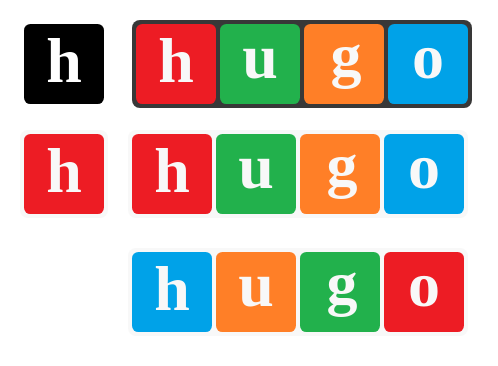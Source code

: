 <mxfile version="13.9.9" type="device" pages="2"><diagram id="N1BwHoXB3Q79B6yvPaB_" name="Page-1"><mxGraphModel dx="1090" dy="927" grid="1" gridSize="2" guides="1" tooltips="1" connect="1" arrows="1" fold="1" page="1" pageScale="1" pageWidth="850" pageHeight="1100" math="0" shadow="0"><root><mxCell id="0"/><mxCell id="1" parent="0"/><mxCell id="wR2YenscdaEP0-hp_YIJ-48" value="" style="rounded=0;whiteSpace=wrap;html=1;strokeWidth=1;strokeColor=none;fillColor=none;" parent="1" vertex="1"><mxGeometry x="292" y="428" width="248" height="182" as="geometry"/></mxCell><mxCell id="SFKjkSqtJxdD5scy9Ukm-1" value="" style="rounded=1;whiteSpace=wrap;html=1;strokeWidth=1;strokeColor=none;arcSize=9;fillColor=#F8F8F8;" parent="1" vertex="1"><mxGeometry x="302" y="493" width="44" height="44" as="geometry"/></mxCell><mxCell id="wR2YenscdaEP0-hp_YIJ-39" value="" style="rounded=1;whiteSpace=wrap;html=1;strokeWidth=1;strokeColor=none;arcSize=9;fillColor=#F8F8F8;" parent="1" vertex="1"><mxGeometry x="356" y="552" width="170" height="44" as="geometry"/></mxCell><mxCell id="wR2YenscdaEP0-hp_YIJ-40" value="" style="rounded=1;whiteSpace=wrap;html=1;strokeWidth=1;strokeColor=none;arcSize=8;fillColor=#00A2E8;" parent="1" vertex="1"><mxGeometry x="358" y="554" width="40" height="40" as="geometry"/></mxCell><mxCell id="wR2YenscdaEP0-hp_YIJ-42" value="" style="rounded=1;whiteSpace=wrap;html=1;fillColor=#FF7F27;strokeColor=none;arcSize=8;" parent="1" vertex="1"><mxGeometry x="400" y="554" width="40" height="40" as="geometry"/></mxCell><mxCell id="wR2YenscdaEP0-hp_YIJ-43" value="&lt;font face=&quot;Segoe Print&quot; size=&quot;1&quot; color=&quot;#f8f8f8&quot;&gt;&lt;b style=&quot;line-height: 100% ; font-size: 32px&quot;&gt;u&lt;/b&gt;&lt;/font&gt;" style="text;html=1;strokeColor=none;fillColor=none;align=center;verticalAlign=middle;whiteSpace=wrap;rounded=0;" parent="1" vertex="1"><mxGeometry x="400" y="544" width="40" height="50" as="geometry"/></mxCell><mxCell id="wR2YenscdaEP0-hp_YIJ-41" value="&lt;font face=&quot;Segoe Print&quot; size=&quot;1&quot; color=&quot;#f8f8f8&quot;&gt;&lt;b style=&quot;line-height: 100% ; font-size: 32px&quot;&gt;h&lt;/b&gt;&lt;/font&gt;" style="text;html=1;strokeColor=none;align=center;verticalAlign=middle;whiteSpace=wrap;rounded=0;arcSize=25;" parent="1" vertex="1"><mxGeometry x="358" y="552" width="40" height="38" as="geometry"/></mxCell><mxCell id="wR2YenscdaEP0-hp_YIJ-9" value="" style="rounded=1;whiteSpace=wrap;html=1;strokeWidth=1;strokeColor=none;arcSize=9;fillColor=#383838;" parent="1" vertex="1"><mxGeometry x="358" y="438" width="170" height="44" as="geometry"/></mxCell><mxCell id="wR2YenscdaEP0-hp_YIJ-7" value="" style="rounded=1;whiteSpace=wrap;html=1;strokeColor=none;arcSize=8;fillColor=#00A2E8;" parent="1" vertex="1"><mxGeometry x="486" y="440" width="40" height="40" as="geometry"/></mxCell><mxCell id="wR2YenscdaEP0-hp_YIJ-5" value="" style="rounded=1;whiteSpace=wrap;html=1;strokeColor=none;arcSize=8;fillColor=#FF7F27;" parent="1" vertex="1"><mxGeometry x="444" y="440" width="40" height="40" as="geometry"/></mxCell><mxCell id="wR2YenscdaEP0-hp_YIJ-3" value="" style="rounded=1;whiteSpace=wrap;html=1;strokeColor=none;arcSize=8;fillColor=#22B14C;" parent="1" vertex="1"><mxGeometry x="402" y="440" width="40" height="40" as="geometry"/></mxCell><mxCell id="wR2YenscdaEP0-hp_YIJ-1" value="" style="rounded=1;whiteSpace=wrap;html=1;strokeWidth=1;strokeColor=none;arcSize=8;fillColor=#ED1C24;" parent="1" vertex="1"><mxGeometry x="360" y="440" width="40" height="40" as="geometry"/></mxCell><mxCell id="wR2YenscdaEP0-hp_YIJ-8" value="&lt;font face=&quot;Segoe Print&quot; size=&quot;1&quot; color=&quot;#f8f8f8&quot;&gt;&lt;b style=&quot;line-height: 100% ; font-size: 32px&quot;&gt;o&lt;/b&gt;&lt;/font&gt;" style="text;html=1;strokeColor=none;fillColor=none;align=center;verticalAlign=middle;whiteSpace=wrap;rounded=0;" parent="1" vertex="1"><mxGeometry x="486" y="430" width="40" height="50" as="geometry"/></mxCell><mxCell id="wR2YenscdaEP0-hp_YIJ-6" value="&lt;font face=&quot;Segoe Print&quot; size=&quot;1&quot; color=&quot;#f8f8f8&quot;&gt;&lt;b style=&quot;line-height: 100% ; font-size: 31px&quot;&gt;g&lt;/b&gt;&lt;/font&gt;" style="text;html=1;strokeColor=none;fillColor=none;align=center;verticalAlign=middle;whiteSpace=wrap;rounded=0;" parent="1" vertex="1"><mxGeometry x="446" y="432" width="38" height="46" as="geometry"/></mxCell><mxCell id="wR2YenscdaEP0-hp_YIJ-4" value="&lt;font face=&quot;Segoe Print&quot; size=&quot;1&quot; color=&quot;#f8f8f8&quot;&gt;&lt;b style=&quot;line-height: 100% ; font-size: 32px&quot;&gt;u&lt;/b&gt;&lt;/font&gt;" style="text;html=1;strokeColor=none;fillColor=none;align=center;verticalAlign=middle;whiteSpace=wrap;rounded=0;" parent="1" vertex="1"><mxGeometry x="402" y="430" width="40" height="50" as="geometry"/></mxCell><mxCell id="wR2YenscdaEP0-hp_YIJ-2" value="&lt;font face=&quot;Segoe Print&quot; size=&quot;1&quot; color=&quot;#f8f8f8&quot;&gt;&lt;b style=&quot;line-height: 100% ; font-size: 32px&quot;&gt;h&lt;/b&gt;&lt;/font&gt;" style="text;html=1;strokeColor=none;align=center;verticalAlign=middle;whiteSpace=wrap;rounded=0;" parent="1" vertex="1"><mxGeometry x="360" y="438" width="40" height="38" as="geometry"/></mxCell><mxCell id="wR2YenscdaEP0-hp_YIJ-46" value="" style="rounded=1;whiteSpace=wrap;html=1;strokeColor=none;fillColor=#ED1c24;glass=0;arcSize=8;" parent="1" vertex="1"><mxGeometry x="484" y="554" width="40" height="40" as="geometry"/></mxCell><mxCell id="wR2YenscdaEP0-hp_YIJ-44" value="" style="rounded=1;whiteSpace=wrap;html=1;strokeColor=none;fillColor=#22B14c;arcSize=8;" parent="1" vertex="1"><mxGeometry x="442" y="554" width="40" height="40" as="geometry"/></mxCell><mxCell id="wR2YenscdaEP0-hp_YIJ-47" value="&lt;font face=&quot;Segoe Print&quot; size=&quot;1&quot; color=&quot;#f8f8f8&quot;&gt;&lt;b style=&quot;line-height: 100% ; font-size: 32px&quot;&gt;o&lt;/b&gt;&lt;/font&gt;" style="text;html=1;strokeColor=none;fillColor=none;align=center;verticalAlign=middle;whiteSpace=wrap;rounded=0;" parent="1" vertex="1"><mxGeometry x="484" y="544" width="40" height="50" as="geometry"/></mxCell><mxCell id="wR2YenscdaEP0-hp_YIJ-45" value="&lt;font face=&quot;Segoe Print&quot; size=&quot;1&quot; color=&quot;#f8f8f8&quot;&gt;&lt;b style=&quot;line-height: 100% ; font-size: 31px&quot;&gt;g&lt;/b&gt;&lt;/font&gt;" style="text;html=1;strokeColor=none;fillColor=none;align=center;verticalAlign=middle;whiteSpace=wrap;rounded=0;" parent="1" vertex="1"><mxGeometry x="444" y="546" width="38" height="46" as="geometry"/></mxCell><mxCell id="wR2YenscdaEP0-hp_YIJ-19" value="" style="rounded=1;whiteSpace=wrap;html=1;strokeWidth=1;strokeColor=none;fillColor=#000000;arcSize=8;" parent="1" vertex="1"><mxGeometry x="304" y="440" width="40" height="40" as="geometry"/></mxCell><mxCell id="wR2YenscdaEP0-hp_YIJ-20" value="&lt;font face=&quot;Segoe Print&quot; color=&quot;#ffffff&quot; size=&quot;1&quot;&gt;&lt;span style=&quot;line-height: 100% ; font-size: 32px&quot;&gt;&lt;b style=&quot;line-height: 100%&quot;&gt;h&lt;/b&gt;&lt;/span&gt;&lt;/font&gt;" style="text;html=1;strokeColor=none;align=center;verticalAlign=middle;whiteSpace=wrap;rounded=0;" parent="1" vertex="1"><mxGeometry x="304" y="438" width="40" height="38" as="geometry"/></mxCell><mxCell id="wR2YenscdaEP0-hp_YIJ-51" value="" style="rounded=1;whiteSpace=wrap;html=1;strokeWidth=1;strokeColor=none;arcSize=8;fillColor=#ED1C24;" parent="1" vertex="1"><mxGeometry x="304" y="495" width="40" height="40" as="geometry"/></mxCell><mxCell id="wR2YenscdaEP0-hp_YIJ-52" value="&lt;font face=&quot;Segoe Print&quot; size=&quot;1&quot; color=&quot;#f8f8f8&quot;&gt;&lt;b style=&quot;line-height: 100% ; font-size: 32px&quot;&gt;h&lt;/b&gt;&lt;/font&gt;" style="text;html=1;strokeColor=none;align=center;verticalAlign=middle;whiteSpace=wrap;rounded=0;" parent="1" vertex="1"><mxGeometry x="304" y="493" width="40" height="38" as="geometry"/></mxCell><mxCell id="wR2YenscdaEP0-hp_YIJ-53" value="" style="rounded=1;whiteSpace=wrap;html=1;strokeWidth=1;strokeColor=none;arcSize=9;fillColor=#F8F8F8;" parent="1" vertex="1"><mxGeometry x="356" y="493" width="170" height="44" as="geometry"/></mxCell><mxCell id="wR2YenscdaEP0-hp_YIJ-54" value="" style="rounded=1;whiteSpace=wrap;html=1;strokeColor=none;arcSize=8;fillColor=#00A2E8;" parent="1" vertex="1"><mxGeometry x="484" y="495" width="40" height="40" as="geometry"/></mxCell><mxCell id="wR2YenscdaEP0-hp_YIJ-55" value="" style="rounded=1;whiteSpace=wrap;html=1;strokeColor=none;arcSize=8;fillColor=#FF7F27;" parent="1" vertex="1"><mxGeometry x="442" y="495" width="40" height="40" as="geometry"/></mxCell><mxCell id="wR2YenscdaEP0-hp_YIJ-56" value="" style="rounded=1;whiteSpace=wrap;html=1;strokeColor=none;arcSize=8;fillColor=#22B14C;" parent="1" vertex="1"><mxGeometry x="400" y="495" width="40" height="40" as="geometry"/></mxCell><mxCell id="wR2YenscdaEP0-hp_YIJ-57" value="" style="rounded=1;whiteSpace=wrap;html=1;strokeWidth=1;strokeColor=none;arcSize=8;fillColor=#ED1C24;" parent="1" vertex="1"><mxGeometry x="358" y="495" width="40" height="40" as="geometry"/></mxCell><mxCell id="wR2YenscdaEP0-hp_YIJ-58" value="&lt;font face=&quot;Segoe Print&quot; size=&quot;1&quot; color=&quot;#f8f8f8&quot;&gt;&lt;b style=&quot;line-height: 100% ; font-size: 32px&quot;&gt;o&lt;/b&gt;&lt;/font&gt;" style="text;html=1;strokeColor=none;fillColor=none;align=center;verticalAlign=middle;whiteSpace=wrap;rounded=0;" parent="1" vertex="1"><mxGeometry x="484" y="485" width="40" height="50" as="geometry"/></mxCell><mxCell id="wR2YenscdaEP0-hp_YIJ-59" value="&lt;font face=&quot;Segoe Print&quot; size=&quot;1&quot; color=&quot;#f8f8f8&quot;&gt;&lt;b style=&quot;line-height: 100% ; font-size: 31px&quot;&gt;g&lt;/b&gt;&lt;/font&gt;" style="text;html=1;strokeColor=none;fillColor=none;align=center;verticalAlign=middle;whiteSpace=wrap;rounded=0;" parent="1" vertex="1"><mxGeometry x="444" y="487" width="38" height="46" as="geometry"/></mxCell><mxCell id="wR2YenscdaEP0-hp_YIJ-60" value="&lt;font face=&quot;Segoe Print&quot; size=&quot;1&quot; color=&quot;#f8f8f8&quot;&gt;&lt;b style=&quot;line-height: 100% ; font-size: 32px&quot;&gt;u&lt;/b&gt;&lt;/font&gt;" style="text;html=1;strokeColor=none;fillColor=none;align=center;verticalAlign=middle;whiteSpace=wrap;rounded=0;" parent="1" vertex="1"><mxGeometry x="400" y="485" width="40" height="50" as="geometry"/></mxCell><mxCell id="wR2YenscdaEP0-hp_YIJ-61" value="&lt;font face=&quot;Segoe Print&quot; size=&quot;1&quot; color=&quot;#f8f8f8&quot;&gt;&lt;b style=&quot;line-height: 100% ; font-size: 32px&quot;&gt;h&lt;/b&gt;&lt;/font&gt;" style="text;html=1;strokeColor=none;align=center;verticalAlign=middle;whiteSpace=wrap;rounded=0;" parent="1" vertex="1"><mxGeometry x="358" y="493" width="40" height="38" as="geometry"/></mxCell></root></mxGraphModel></diagram><diagram id="Jwg9pM5GEi3lDXCQK_6e" name="Page-2"><mxGraphModel dx="1282" dy="1091" grid="1" gridSize="10" guides="1" tooltips="1" connect="1" arrows="1" fold="1" page="1" pageScale="1" pageWidth="850" pageHeight="1100" math="0" shadow="0"><root><mxCell id="mGqDHk-zix2dryubAe6U-0"/><mxCell id="mGqDHk-zix2dryubAe6U-1" parent="mGqDHk-zix2dryubAe6U-0"/><mxCell id="mGqDHk-zix2dryubAe6U-7" value="" style="rounded=0;whiteSpace=wrap;html=1;" vertex="1" parent="mGqDHk-zix2dryubAe6U-1"><mxGeometry x="200" y="480" width="480" height="320" as="geometry"/></mxCell><mxCell id="mGqDHk-zix2dryubAe6U-2" value="" style="rounded=0;whiteSpace=wrap;html=1;" vertex="1" parent="mGqDHk-zix2dryubAe6U-1"><mxGeometry x="200" y="200" width="480" height="240" as="geometry"/></mxCell><mxCell id="mGqDHk-zix2dryubAe6U-4" value="" style="rounded=1;whiteSpace=wrap;html=1;fillColor=#dae8fc;strokeColor=#6c8ebf;arcSize=10;" vertex="1" parent="mGqDHk-zix2dryubAe6U-1"><mxGeometry x="200" y="200" width="120" height="120" as="geometry"/></mxCell><mxCell id="mGqDHk-zix2dryubAe6U-5" value="" style="rounded=1;whiteSpace=wrap;html=1;fillColor=#d5e8d4;strokeColor=#82b366;arcSize=8;" vertex="1" parent="mGqDHk-zix2dryubAe6U-1"><mxGeometry x="200" y="480" width="160" height="160" as="geometry"/></mxCell><mxCell id="mGqDHk-zix2dryubAe6U-6" value="" style="rounded=1;whiteSpace=wrap;html=1;fillColor=#f8cecc;strokeColor=#b85450;arcSize=6;" vertex="1" parent="mGqDHk-zix2dryubAe6U-1"><mxGeometry x="440" y="200" width="240" height="240" as="geometry"/></mxCell><mxCell id="mGqDHk-zix2dryubAe6U-8" value="" style="rounded=1;whiteSpace=wrap;html=1;fillColor=#d5e8d4;strokeColor=#82b366;arcSize=8;" vertex="1" parent="mGqDHk-zix2dryubAe6U-1"><mxGeometry x="200" y="640" width="160" height="160" as="geometry"/></mxCell><mxCell id="mGqDHk-zix2dryubAe6U-9" value="" style="rounded=1;whiteSpace=wrap;html=1;fillColor=#dae8fc;strokeColor=#6c8ebf;arcSize=10;" vertex="1" parent="mGqDHk-zix2dryubAe6U-1"><mxGeometry x="200" y="320" width="120" height="120" as="geometry"/></mxCell><mxCell id="mGqDHk-zix2dryubAe6U-10" value="" style="rounded=1;whiteSpace=wrap;html=1;fillColor=#dae8fc;strokeColor=#6c8ebf;arcSize=10;" vertex="1" parent="mGqDHk-zix2dryubAe6U-1"><mxGeometry x="320" y="200" width="120" height="120" as="geometry"/></mxCell><mxCell id="mGqDHk-zix2dryubAe6U-11" value="" style="rounded=1;whiteSpace=wrap;html=1;fillColor=#dae8fc;strokeColor=#6c8ebf;imageHeight=24;arcSize=10;" vertex="1" parent="mGqDHk-zix2dryubAe6U-1"><mxGeometry x="320" y="320" width="120" height="120" as="geometry"/></mxCell><mxCell id="mGqDHk-zix2dryubAe6U-12" value="" style="whiteSpace=wrap;html=1;aspect=fixed;fillColor=#fff2cc;strokeColor=#d6b656;rounded=1;arcSize=4;" vertex="1" parent="mGqDHk-zix2dryubAe6U-1"><mxGeometry x="360" y="480" width="320" height="320" as="geometry"/></mxCell></root></mxGraphModel></diagram></mxfile>
